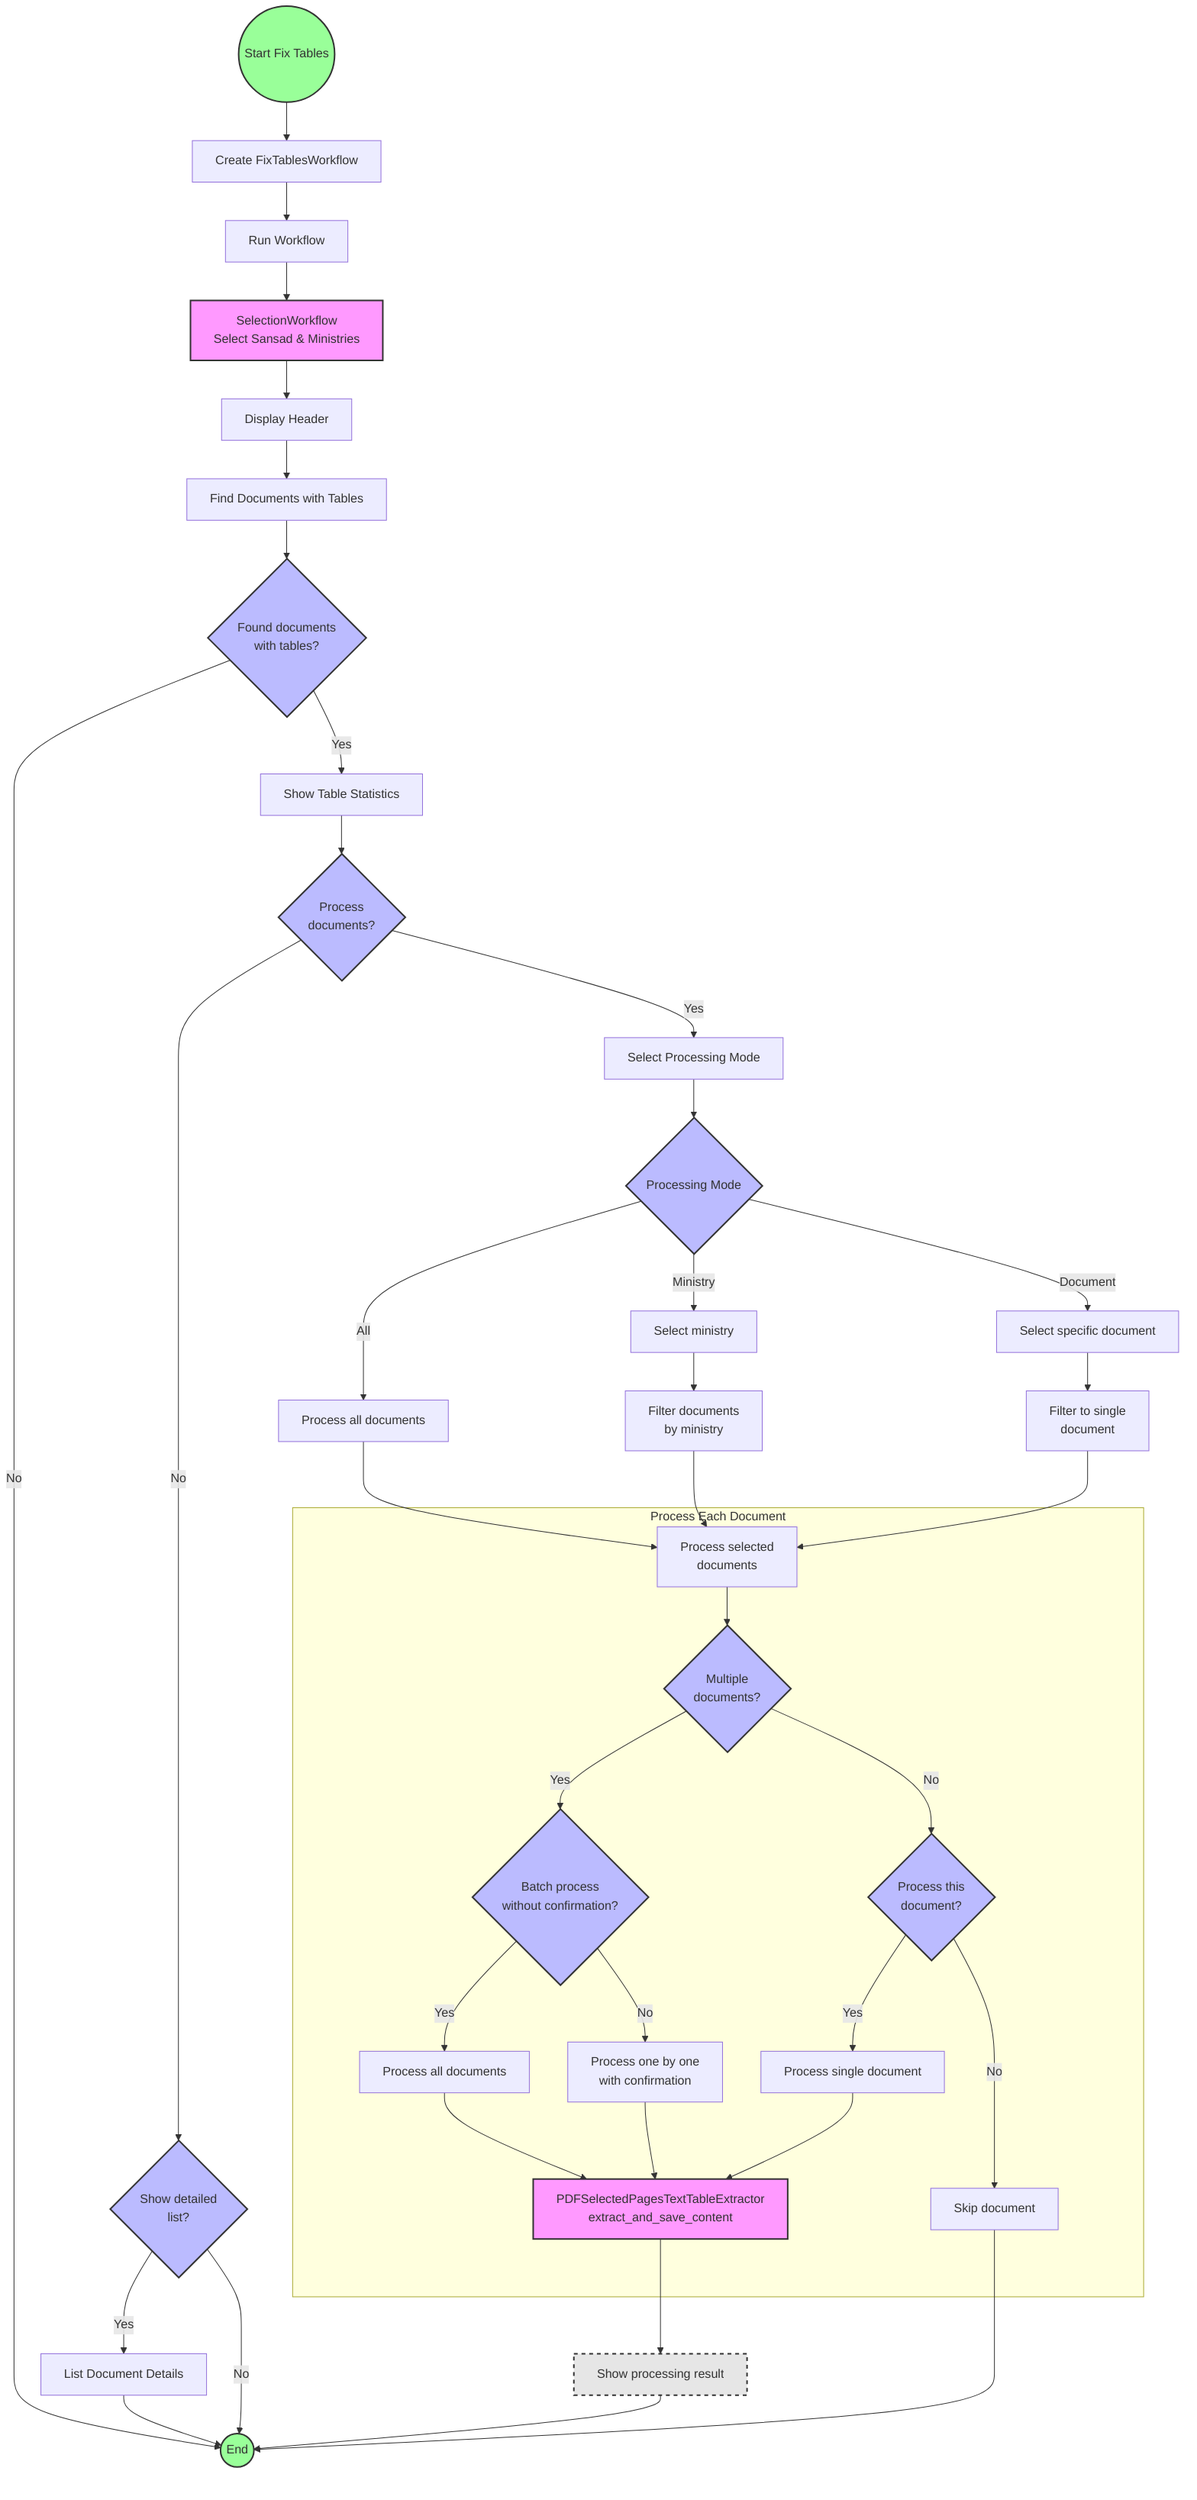 graph TD;
    Start((Start Fix Tables)) --> CreateWorkflow["Create FixTablesWorkflow"];
    CreateWorkflow --> RunWorkflow["Run Workflow"];
    
    RunWorkflow --> SelectionWorkflow["SelectionWorkflow<br/>Select Sansad & Ministries"]:::external;
    SelectionWorkflow --> DisplayHeader["Display Header"];
    DisplayHeader --> FindTables["Find Documents with Tables"];
    
    FindTables --> HasTables{"Found documents<br/>with tables?"};
    HasTables -- "No" --> End((End));
    HasTables -- "Yes" --> ShowStats["Show Table Statistics"];
    
    ShowStats --> ProcessChoice{"Process<br/>documents?"};
    ProcessChoice -- "No" --> ShowDetails{"Show detailed<br/>list?"};
    ProcessChoice -- "Yes" --> SelectMode["Select Processing Mode"];
    
    ShowDetails -- "Yes" --> ListDetails["List Document Details"];
    ShowDetails -- "No" --> End;
    
    SelectMode --> ModeChoice{"Processing Mode"};
    ModeChoice -- "All" --> ProcessAll["Process all documents"];
    ModeChoice -- "Ministry" --> SelectMinistry["Select ministry"];
    ModeChoice -- "Document" --> SelectDocument["Select specific document"];
    
    SelectMinistry --> FilterByMinistry["Filter documents<br/>by ministry"];
    SelectDocument --> FilterByDoc["Filter to single<br/>document"];
    
    FilterByMinistry --> ProcessDocs["Process selected<br/>documents"];
    FilterByDoc --> ProcessDocs;
    ProcessAll --> ProcessDocs;
    
    subgraph DocumentProcessing["Process Each Document"]
        ProcessDocs --> BatchChoice{"Multiple<br/>documents?"};
        BatchChoice -- "Yes" --> BatchConfirm{"Batch process<br/>without confirmation?"};
        BatchChoice -- "No" --> SingleConfirm{"Process this<br/>document?"};
        
        BatchConfirm -- "Yes" --> ProcessBatch["Process all documents"];
        BatchConfirm -- "No" --> ProcessOneByOne["Process one by one<br/>with confirmation"];
        SingleConfirm -- "Yes" --> ProcessSingle["Process single document"];
        SingleConfirm -- "No" --> SkipDoc["Skip document"];
        
        ProcessBatch --> SplitPDF["PDFSelectedPagesTextTableExtractor<br/>extract_and_save_content"]:::external;
        ProcessOneByOne --> SplitPDF;
        ProcessSingle --> SplitPDF;
    end
    
    SplitPDF --> ShowResult["Show processing result"];
    ShowResult --> End;
    SkipDoc --> End;
    ListDetails --> End;
    
    %% Define styles for internal vs external methods
    classDef internal fill:#f5f5f5,stroke:#333,stroke-width:2px
    classDef external fill:#f9f,stroke:#333,stroke-width:2px
    
    %% Apply styles to nodes
    class SelectionWorkflow,SplitPDF external;
    
    %% Define styles
    classDef clickable fill:#e6e6e6,stroke:#333,stroke-width:2px,stroke-dasharray: 5 5;
    classDef process fill:#d4f1f9,stroke:#333,stroke-width:2px;
    classDef decision fill:#bbf,stroke:#333,stroke-width:2px;
    classDef start fill:#9f9,stroke:#333,stroke-width:2px;
    classDef endNode fill:#f99,stroke:#333,stroke-width:2px;
    
    %% Apply styles
    class Start,End start;
    class HasTables,ProcessChoice,ShowDetails,ModeChoice,BatchChoice,BatchConfirm,SingleConfirm decision;
    %% class  process;
    class ShowResult clickable;